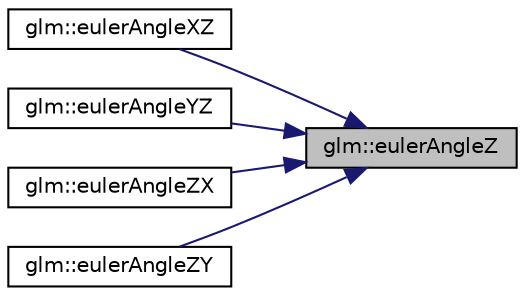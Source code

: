 digraph "glm::eulerAngleZ"
{
 // LATEX_PDF_SIZE
  edge [fontname="Helvetica",fontsize="10",labelfontname="Helvetica",labelfontsize="10"];
  node [fontname="Helvetica",fontsize="10",shape=record];
  rankdir="RL";
  Node1 [label="glm::eulerAngleZ",height=0.2,width=0.4,color="black", fillcolor="grey75", style="filled", fontcolor="black",tooltip=" "];
  Node1 -> Node2 [dir="back",color="midnightblue",fontsize="10",style="solid",fontname="Helvetica"];
  Node2 [label="glm::eulerAngleXZ",height=0.2,width=0.4,color="black", fillcolor="white", style="filled",URL="$group__gtx__euler__angles.html#gab2d7dc94b9a7519d741aaa208c7a335b",tooltip=" "];
  Node1 -> Node3 [dir="back",color="midnightblue",fontsize="10",style="solid",fontname="Helvetica"];
  Node3 [label="glm::eulerAngleYZ",height=0.2,width=0.4,color="black", fillcolor="white", style="filled",URL="$group__gtx__euler__angles.html#ga1033f84f51d61646145352ef0c1bb58c",tooltip=" "];
  Node1 -> Node4 [dir="back",color="midnightblue",fontsize="10",style="solid",fontname="Helvetica"];
  Node4 [label="glm::eulerAngleZX",height=0.2,width=0.4,color="black", fillcolor="white", style="filled",URL="$group__gtx__euler__angles.html#gaef83cf40bd9ae780011b29970f16f622",tooltip=" "];
  Node1 -> Node5 [dir="back",color="midnightblue",fontsize="10",style="solid",fontname="Helvetica"];
  Node5 [label="glm::eulerAngleZY",height=0.2,width=0.4,color="black", fillcolor="white", style="filled",URL="$group__gtx__euler__angles.html#ga02f037926568bbd12dfece3b28b20343",tooltip=" "];
}
